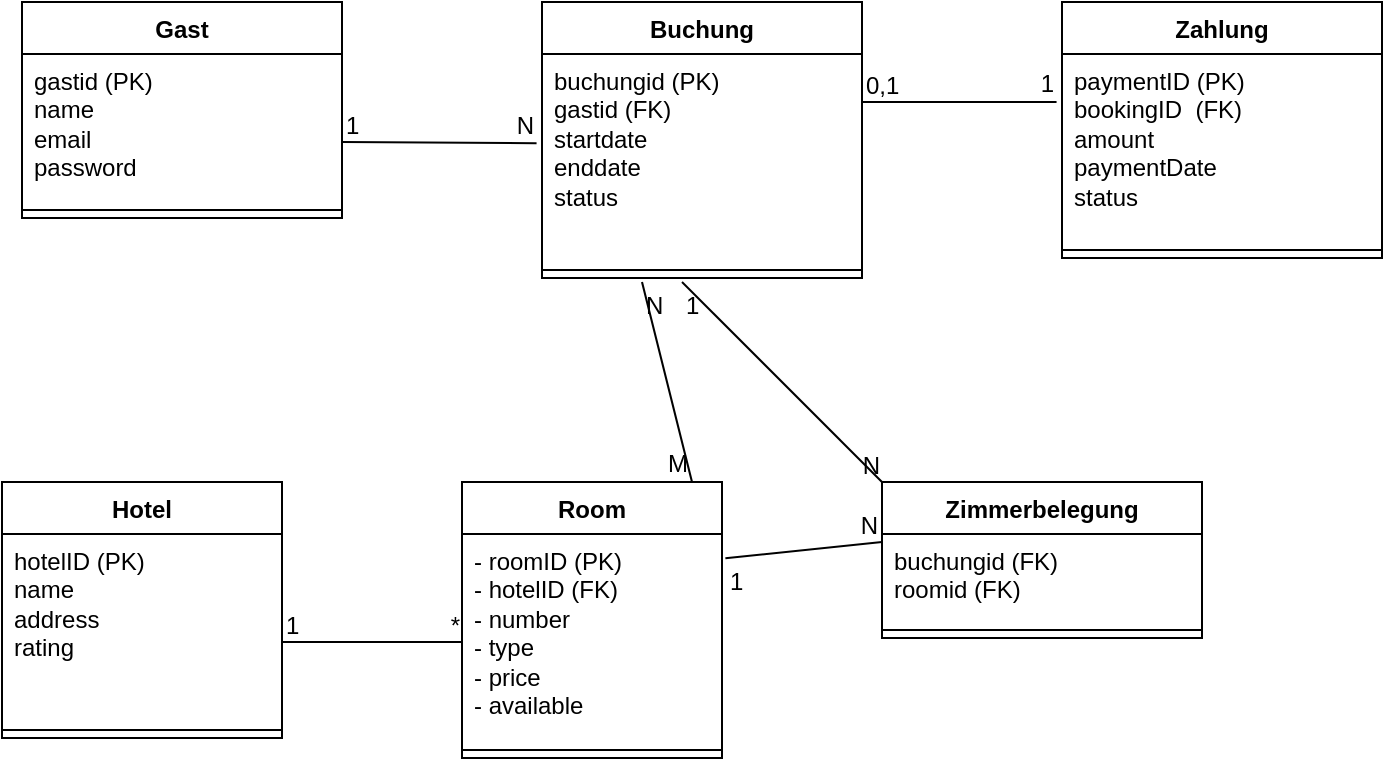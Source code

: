 <mxfile version="26.1.1">
  <diagram name="Seite-1" id="j4wVkXQR6NTw4DQkwwGV">
    <mxGraphModel dx="842" dy="461" grid="1" gridSize="10" guides="1" tooltips="1" connect="1" arrows="1" fold="1" page="1" pageScale="1" pageWidth="827" pageHeight="1169" math="0" shadow="0">
      <root>
        <mxCell id="0" />
        <mxCell id="1" parent="0" />
        <mxCell id="7KwqyWUXyMaI4_x8VeV2-1" value="Gast" style="swimlane;fontStyle=1;align=center;verticalAlign=top;childLayout=stackLayout;horizontal=1;startSize=26;horizontalStack=0;resizeParent=1;resizeParentMax=0;resizeLast=0;collapsible=1;marginBottom=0;whiteSpace=wrap;html=1;" vertex="1" parent="1">
          <mxGeometry x="40" y="40" width="160" height="108" as="geometry" />
        </mxCell>
        <mxCell id="7KwqyWUXyMaI4_x8VeV2-2" value="gastid (PK)&lt;div&gt;name&lt;/div&gt;&lt;div&gt;email&lt;/div&gt;&lt;div&gt;password&lt;/div&gt;" style="text;strokeColor=none;fillColor=none;align=left;verticalAlign=top;spacingLeft=4;spacingRight=4;overflow=hidden;rotatable=0;points=[[0,0.5],[1,0.5]];portConstraint=eastwest;whiteSpace=wrap;html=1;" vertex="1" parent="7KwqyWUXyMaI4_x8VeV2-1">
          <mxGeometry y="26" width="160" height="74" as="geometry" />
        </mxCell>
        <mxCell id="7KwqyWUXyMaI4_x8VeV2-3" value="" style="line;strokeWidth=1;fillColor=none;align=left;verticalAlign=middle;spacingTop=-1;spacingLeft=3;spacingRight=3;rotatable=0;labelPosition=right;points=[];portConstraint=eastwest;strokeColor=inherit;" vertex="1" parent="7KwqyWUXyMaI4_x8VeV2-1">
          <mxGeometry y="100" width="160" height="8" as="geometry" />
        </mxCell>
        <mxCell id="7KwqyWUXyMaI4_x8VeV2-5" value="Buchung" style="swimlane;fontStyle=1;align=center;verticalAlign=top;childLayout=stackLayout;horizontal=1;startSize=26;horizontalStack=0;resizeParent=1;resizeParentMax=0;resizeLast=0;collapsible=1;marginBottom=0;whiteSpace=wrap;html=1;" vertex="1" parent="1">
          <mxGeometry x="300" y="40" width="160" height="138" as="geometry" />
        </mxCell>
        <mxCell id="7KwqyWUXyMaI4_x8VeV2-36" value="" style="endArrow=none;html=1;rounded=0;entryX=-0.017;entryY=0.255;entryDx=0;entryDy=0;entryPerimeter=0;" edge="1" parent="7KwqyWUXyMaI4_x8VeV2-5" target="7KwqyWUXyMaI4_x8VeV2-13">
          <mxGeometry relative="1" as="geometry">
            <mxPoint x="160" y="50" as="sourcePoint" />
            <mxPoint x="320" y="50" as="targetPoint" />
          </mxGeometry>
        </mxCell>
        <mxCell id="7KwqyWUXyMaI4_x8VeV2-37" value="0,1" style="resizable=0;html=1;whiteSpace=wrap;align=left;verticalAlign=bottom;" connectable="0" vertex="1" parent="7KwqyWUXyMaI4_x8VeV2-36">
          <mxGeometry x="-1" relative="1" as="geometry" />
        </mxCell>
        <mxCell id="7KwqyWUXyMaI4_x8VeV2-38" value="1" style="resizable=0;html=1;whiteSpace=wrap;align=right;verticalAlign=bottom;" connectable="0" vertex="1" parent="7KwqyWUXyMaI4_x8VeV2-36">
          <mxGeometry x="1" relative="1" as="geometry" />
        </mxCell>
        <mxCell id="7KwqyWUXyMaI4_x8VeV2-6" value="buchungid (PK)&lt;div&gt;gastid (FK)&lt;/div&gt;&lt;div&gt;&lt;span style=&quot;background-color: transparent; color: light-dark(rgb(0, 0, 0), rgb(255, 255, 255));&quot;&gt;startdate&lt;/span&gt;&lt;/div&gt;&lt;div&gt;enddate&lt;br&gt;&lt;div&gt;status&lt;/div&gt;&lt;/div&gt;" style="text;strokeColor=none;fillColor=none;align=left;verticalAlign=top;spacingLeft=4;spacingRight=4;overflow=hidden;rotatable=0;points=[[0,0.5],[1,0.5]];portConstraint=eastwest;whiteSpace=wrap;html=1;" vertex="1" parent="7KwqyWUXyMaI4_x8VeV2-5">
          <mxGeometry y="26" width="160" height="104" as="geometry" />
        </mxCell>
        <mxCell id="7KwqyWUXyMaI4_x8VeV2-7" value="" style="line;strokeWidth=1;fillColor=none;align=left;verticalAlign=middle;spacingTop=-1;spacingLeft=3;spacingRight=3;rotatable=0;labelPosition=right;points=[];portConstraint=eastwest;strokeColor=inherit;" vertex="1" parent="7KwqyWUXyMaI4_x8VeV2-5">
          <mxGeometry y="130" width="160" height="8" as="geometry" />
        </mxCell>
        <mxCell id="7KwqyWUXyMaI4_x8VeV2-12" value="Zahlung" style="swimlane;fontStyle=1;align=center;verticalAlign=top;childLayout=stackLayout;horizontal=1;startSize=26;horizontalStack=0;resizeParent=1;resizeParentMax=0;resizeLast=0;collapsible=1;marginBottom=0;whiteSpace=wrap;html=1;" vertex="1" parent="1">
          <mxGeometry x="560" y="40" width="160" height="128" as="geometry" />
        </mxCell>
        <mxCell id="7KwqyWUXyMaI4_x8VeV2-13" value="&lt;div&gt;paymentID (PK)&amp;nbsp; &amp;nbsp; &amp;nbsp; &amp;nbsp; &amp;nbsp; &amp;nbsp; &amp;nbsp; &amp;nbsp; &amp;nbsp;&lt;/div&gt;&lt;div&gt;&lt;span style=&quot;background-color: transparent; color: light-dark(rgb(0, 0, 0), rgb(255, 255, 255));&quot;&gt;bookingID&amp;nbsp;&amp;nbsp;&lt;/span&gt;&lt;span style=&quot;background-color: transparent; color: light-dark(rgb(0, 0, 0), rgb(255, 255, 255));&quot;&gt;(FK)&lt;/span&gt;&lt;span style=&quot;background-color: transparent; color: light-dark(rgb(0, 0, 0), rgb(255, 255, 255));&quot;&gt;&amp;nbsp; &amp;nbsp; &amp;nbsp; &amp;nbsp; &amp;nbsp; &amp;nbsp; &amp;nbsp; &amp;nbsp; &amp;nbsp;&lt;/span&gt;&lt;/div&gt;&lt;div&gt;&lt;span style=&quot;background-color: transparent; color: light-dark(rgb(0, 0, 0), rgb(255, 255, 255));&quot;&gt;amount&amp;nbsp; &amp;nbsp; &amp;nbsp; &amp;nbsp; &amp;nbsp; &amp;nbsp; &amp;nbsp; &amp;nbsp;&amp;nbsp;&lt;/span&gt;&lt;/div&gt;&lt;div&gt;&lt;span style=&quot;background-color: transparent; color: light-dark(rgb(0, 0, 0), rgb(255, 255, 255));&quot;&gt;paymentDate&lt;/span&gt;&lt;/div&gt;&lt;div&gt;&lt;span style=&quot;background-color: transparent; color: light-dark(rgb(0, 0, 0), rgb(255, 255, 255));&quot;&gt;status&amp;nbsp;&lt;/span&gt;&lt;/div&gt;" style="text;strokeColor=none;fillColor=none;align=left;verticalAlign=top;spacingLeft=4;spacingRight=4;overflow=hidden;rotatable=0;points=[[0,0.5],[1,0.5]];portConstraint=eastwest;whiteSpace=wrap;html=1;" vertex="1" parent="7KwqyWUXyMaI4_x8VeV2-12">
          <mxGeometry y="26" width="160" height="94" as="geometry" />
        </mxCell>
        <mxCell id="7KwqyWUXyMaI4_x8VeV2-14" value="" style="line;strokeWidth=1;fillColor=none;align=left;verticalAlign=middle;spacingTop=-1;spacingLeft=3;spacingRight=3;rotatable=0;labelPosition=right;points=[];portConstraint=eastwest;strokeColor=inherit;" vertex="1" parent="7KwqyWUXyMaI4_x8VeV2-12">
          <mxGeometry y="120" width="160" height="8" as="geometry" />
        </mxCell>
        <mxCell id="7KwqyWUXyMaI4_x8VeV2-21" value="Hotel" style="swimlane;fontStyle=1;align=center;verticalAlign=top;childLayout=stackLayout;horizontal=1;startSize=26;horizontalStack=0;resizeParent=1;resizeParentMax=0;resizeLast=0;collapsible=1;marginBottom=0;whiteSpace=wrap;html=1;" vertex="1" parent="1">
          <mxGeometry x="30" y="280" width="140" height="128" as="geometry" />
        </mxCell>
        <mxCell id="7KwqyWUXyMaI4_x8VeV2-22" value="&lt;div&gt;hotelID (PK)&lt;/div&gt;&lt;div&gt;&lt;span style=&quot;background-color: transparent; color: light-dark(rgb(0, 0, 0), rgb(255, 255, 255));&quot;&gt;name&amp;nbsp; &amp;nbsp; &amp;nbsp; &amp;nbsp; &amp;nbsp; &amp;nbsp;&lt;/span&gt;&lt;/div&gt;&lt;div&gt;address&amp;nbsp; &amp;nbsp; &amp;nbsp; &amp;nbsp;&amp;nbsp;&lt;/div&gt;&lt;div&gt;rating&amp;nbsp;&lt;/div&gt;" style="text;strokeColor=none;fillColor=none;align=left;verticalAlign=top;spacingLeft=4;spacingRight=4;overflow=hidden;rotatable=0;points=[[0,0.5],[1,0.5]];portConstraint=eastwest;whiteSpace=wrap;html=1;" vertex="1" parent="7KwqyWUXyMaI4_x8VeV2-21">
          <mxGeometry y="26" width="140" height="94" as="geometry" />
        </mxCell>
        <mxCell id="7KwqyWUXyMaI4_x8VeV2-23" value="" style="line;strokeWidth=1;fillColor=none;align=left;verticalAlign=middle;spacingTop=-1;spacingLeft=3;spacingRight=3;rotatable=0;labelPosition=right;points=[];portConstraint=eastwest;strokeColor=inherit;" vertex="1" parent="7KwqyWUXyMaI4_x8VeV2-21">
          <mxGeometry y="120" width="140" height="8" as="geometry" />
        </mxCell>
        <mxCell id="7KwqyWUXyMaI4_x8VeV2-25" value="Room" style="swimlane;fontStyle=1;align=center;verticalAlign=top;childLayout=stackLayout;horizontal=1;startSize=26;horizontalStack=0;resizeParent=1;resizeParentMax=0;resizeLast=0;collapsible=1;marginBottom=0;whiteSpace=wrap;html=1;" vertex="1" parent="1">
          <mxGeometry x="260" y="280" width="130" height="138" as="geometry" />
        </mxCell>
        <mxCell id="7KwqyWUXyMaI4_x8VeV2-26" value="&lt;div&gt;- roomID (PK)&lt;/div&gt;&lt;div&gt;&lt;span style=&quot;background-color: transparent; color: light-dark(rgb(0, 0, 0), rgb(255, 255, 255));&quot;&gt;- hotelID (FK)&lt;/span&gt;&lt;/div&gt;&lt;div&gt;&lt;span style=&quot;background-color: transparent; color: light-dark(rgb(0, 0, 0), rgb(255, 255, 255));&quot;&gt;- number&lt;/span&gt;&lt;/div&gt;&lt;div&gt;&lt;span style=&quot;background-color: transparent; color: light-dark(rgb(0, 0, 0), rgb(255, 255, 255));&quot;&gt;- type&lt;/span&gt;&lt;/div&gt;&lt;div&gt;&lt;span style=&quot;background-color: transparent; color: light-dark(rgb(0, 0, 0), rgb(255, 255, 255));&quot;&gt;- price&lt;/span&gt;&lt;/div&gt;&lt;div&gt;&lt;span style=&quot;background-color: transparent; color: light-dark(rgb(0, 0, 0), rgb(255, 255, 255));&quot;&gt;- available&lt;/span&gt;&lt;/div&gt;" style="text;strokeColor=none;fillColor=none;align=left;verticalAlign=top;spacingLeft=4;spacingRight=4;overflow=hidden;rotatable=0;points=[[0,0.5],[1,0.5]];portConstraint=eastwest;whiteSpace=wrap;html=1;" vertex="1" parent="7KwqyWUXyMaI4_x8VeV2-25">
          <mxGeometry y="26" width="130" height="104" as="geometry" />
        </mxCell>
        <mxCell id="7KwqyWUXyMaI4_x8VeV2-27" value="" style="line;strokeWidth=1;fillColor=none;align=left;verticalAlign=middle;spacingTop=-1;spacingLeft=3;spacingRight=3;rotatable=0;labelPosition=right;points=[];portConstraint=eastwest;strokeColor=inherit;" vertex="1" parent="7KwqyWUXyMaI4_x8VeV2-25">
          <mxGeometry y="130" width="130" height="8" as="geometry" />
        </mxCell>
        <mxCell id="7KwqyWUXyMaI4_x8VeV2-31" value="" style="endArrow=none;html=1;rounded=0;entryX=-0.017;entryY=0.429;entryDx=0;entryDy=0;entryPerimeter=0;" edge="1" parent="1" target="7KwqyWUXyMaI4_x8VeV2-6">
          <mxGeometry relative="1" as="geometry">
            <mxPoint x="200" y="110" as="sourcePoint" />
            <mxPoint x="290" y="110" as="targetPoint" />
          </mxGeometry>
        </mxCell>
        <mxCell id="7KwqyWUXyMaI4_x8VeV2-32" value="1" style="resizable=0;html=1;whiteSpace=wrap;align=left;verticalAlign=bottom;" connectable="0" vertex="1" parent="7KwqyWUXyMaI4_x8VeV2-31">
          <mxGeometry x="-1" relative="1" as="geometry" />
        </mxCell>
        <mxCell id="7KwqyWUXyMaI4_x8VeV2-33" value="N" style="resizable=0;html=1;whiteSpace=wrap;align=right;verticalAlign=bottom;" connectable="0" vertex="1" parent="7KwqyWUXyMaI4_x8VeV2-31">
          <mxGeometry x="1" relative="1" as="geometry" />
        </mxCell>
        <mxCell id="7KwqyWUXyMaI4_x8VeV2-39" value="" style="endArrow=none;html=1;rounded=0;" edge="1" parent="1">
          <mxGeometry relative="1" as="geometry">
            <mxPoint x="170" y="360" as="sourcePoint" />
            <mxPoint x="260" y="360" as="targetPoint" />
          </mxGeometry>
        </mxCell>
        <mxCell id="7KwqyWUXyMaI4_x8VeV2-40" value="1" style="resizable=0;html=1;whiteSpace=wrap;align=left;verticalAlign=bottom;" connectable="0" vertex="1" parent="7KwqyWUXyMaI4_x8VeV2-39">
          <mxGeometry x="-1" relative="1" as="geometry" />
        </mxCell>
        <mxCell id="7KwqyWUXyMaI4_x8VeV2-41" value="*" style="resizable=0;html=1;whiteSpace=wrap;align=right;verticalAlign=bottom;" connectable="0" vertex="1" parent="7KwqyWUXyMaI4_x8VeV2-39">
          <mxGeometry x="1" relative="1" as="geometry" />
        </mxCell>
        <mxCell id="7KwqyWUXyMaI4_x8VeV2-51" value="Zimmerbelegung" style="swimlane;fontStyle=1;align=center;verticalAlign=top;childLayout=stackLayout;horizontal=1;startSize=26;horizontalStack=0;resizeParent=1;resizeParentMax=0;resizeLast=0;collapsible=1;marginBottom=0;whiteSpace=wrap;html=1;" vertex="1" parent="1">
          <mxGeometry x="470" y="280" width="160" height="78" as="geometry" />
        </mxCell>
        <mxCell id="7KwqyWUXyMaI4_x8VeV2-55" value="&lt;div&gt;&lt;span style=&quot;background-color: transparent; color: light-dark(rgb(0, 0, 0), rgb(255, 255, 255));&quot;&gt;buchungid (FK)&lt;/span&gt;&lt;/div&gt;&lt;div&gt;&lt;span style=&quot;background-color: transparent; color: light-dark(rgb(0, 0, 0), rgb(255, 255, 255));&quot;&gt;roomid (FK)&lt;/span&gt;&lt;/div&gt;&lt;div&gt;&lt;br&gt;&lt;/div&gt;" style="text;strokeColor=none;fillColor=none;align=left;verticalAlign=top;spacingLeft=4;spacingRight=4;overflow=hidden;rotatable=0;points=[[0,0.5],[1,0.5]];portConstraint=eastwest;whiteSpace=wrap;html=1;" vertex="1" parent="7KwqyWUXyMaI4_x8VeV2-51">
          <mxGeometry y="26" width="160" height="44" as="geometry" />
        </mxCell>
        <mxCell id="7KwqyWUXyMaI4_x8VeV2-56" value="" style="line;strokeWidth=1;fillColor=none;align=left;verticalAlign=middle;spacingTop=-1;spacingLeft=3;spacingRight=3;rotatable=0;labelPosition=right;points=[];portConstraint=eastwest;strokeColor=inherit;" vertex="1" parent="7KwqyWUXyMaI4_x8VeV2-51">
          <mxGeometry y="70" width="160" height="8" as="geometry" />
        </mxCell>
        <mxCell id="7KwqyWUXyMaI4_x8VeV2-57" value="" style="endArrow=none;html=1;rounded=0;entryX=0;entryY=0;entryDx=0;entryDy=0;" edge="1" parent="1" target="7KwqyWUXyMaI4_x8VeV2-51">
          <mxGeometry relative="1" as="geometry">
            <mxPoint x="370" y="180" as="sourcePoint" />
            <mxPoint x="341" y="287" as="targetPoint" />
          </mxGeometry>
        </mxCell>
        <mxCell id="7KwqyWUXyMaI4_x8VeV2-58" value="1" style="resizable=0;html=1;whiteSpace=wrap;align=left;verticalAlign=bottom;" connectable="0" vertex="1" parent="7KwqyWUXyMaI4_x8VeV2-57">
          <mxGeometry x="-1" relative="1" as="geometry">
            <mxPoint y="20" as="offset" />
          </mxGeometry>
        </mxCell>
        <mxCell id="7KwqyWUXyMaI4_x8VeV2-59" value="N" style="resizable=0;html=1;whiteSpace=wrap;align=right;verticalAlign=bottom;" connectable="0" vertex="1" parent="7KwqyWUXyMaI4_x8VeV2-57">
          <mxGeometry x="1" relative="1" as="geometry" />
        </mxCell>
        <mxCell id="7KwqyWUXyMaI4_x8VeV2-60" value="" style="endArrow=none;html=1;rounded=0;entryX=0;entryY=0.091;entryDx=0;entryDy=0;entryPerimeter=0;exitX=1.013;exitY=0.117;exitDx=0;exitDy=0;exitPerimeter=0;" edge="1" parent="1" source="7KwqyWUXyMaI4_x8VeV2-26" target="7KwqyWUXyMaI4_x8VeV2-55">
          <mxGeometry relative="1" as="geometry">
            <mxPoint x="360" y="200" as="sourcePoint" />
            <mxPoint x="351" y="297" as="targetPoint" />
          </mxGeometry>
        </mxCell>
        <mxCell id="7KwqyWUXyMaI4_x8VeV2-61" value="1" style="resizable=0;html=1;whiteSpace=wrap;align=left;verticalAlign=bottom;" connectable="0" vertex="1" parent="7KwqyWUXyMaI4_x8VeV2-60">
          <mxGeometry x="-1" relative="1" as="geometry">
            <mxPoint y="20" as="offset" />
          </mxGeometry>
        </mxCell>
        <mxCell id="7KwqyWUXyMaI4_x8VeV2-62" value="N" style="resizable=0;html=1;whiteSpace=wrap;align=right;verticalAlign=bottom;" connectable="0" vertex="1" parent="7KwqyWUXyMaI4_x8VeV2-60">
          <mxGeometry x="1" relative="1" as="geometry" />
        </mxCell>
        <mxCell id="7KwqyWUXyMaI4_x8VeV2-63" value="" style="endArrow=none;html=1;rounded=0;entryX=0;entryY=0;entryDx=0;entryDy=0;" edge="1" parent="1">
          <mxGeometry relative="1" as="geometry">
            <mxPoint x="350" y="180" as="sourcePoint" />
            <mxPoint x="375" y="280" as="targetPoint" />
          </mxGeometry>
        </mxCell>
        <mxCell id="7KwqyWUXyMaI4_x8VeV2-64" value="N" style="resizable=0;html=1;whiteSpace=wrap;align=left;verticalAlign=bottom;" connectable="0" vertex="1" parent="7KwqyWUXyMaI4_x8VeV2-63">
          <mxGeometry x="-1" relative="1" as="geometry">
            <mxPoint y="20" as="offset" />
          </mxGeometry>
        </mxCell>
        <mxCell id="7KwqyWUXyMaI4_x8VeV2-65" value="M" style="resizable=0;html=1;whiteSpace=wrap;align=right;verticalAlign=bottom;" connectable="0" vertex="1" parent="7KwqyWUXyMaI4_x8VeV2-63">
          <mxGeometry x="1" relative="1" as="geometry" />
        </mxCell>
      </root>
    </mxGraphModel>
  </diagram>
</mxfile>
